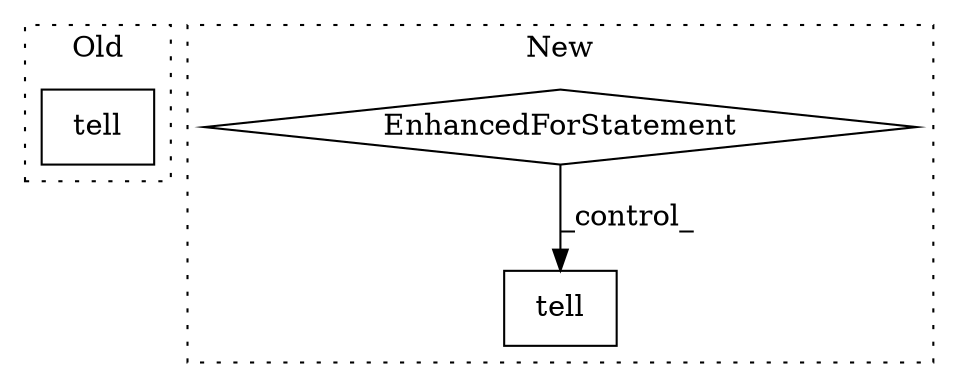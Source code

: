 digraph G {
subgraph cluster0 {
1 [label="tell" a="32" s="2036,2044" l="5,1" shape="box"];
label = "Old";
style="dotted";
}
subgraph cluster1 {
2 [label="tell" a="32" s="2115,2133" l="5,1" shape="box"];
3 [label="EnhancedForStatement" a="70" s="1935,2025" l="69,2" shape="diamond"];
label = "New";
style="dotted";
}
3 -> 2 [label="_control_"];
}